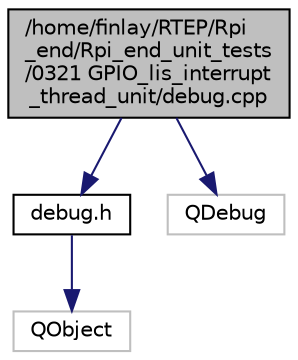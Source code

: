 digraph "/home/finlay/RTEP/Rpi_end/Rpi_end_unit_tests/0321 GPIO_lis_interrupt_thread_unit/debug.cpp"
{
 // LATEX_PDF_SIZE
  edge [fontname="Helvetica",fontsize="10",labelfontname="Helvetica",labelfontsize="10"];
  node [fontname="Helvetica",fontsize="10",shape=record];
  Node1 [label="/home/finlay/RTEP/Rpi\l_end/Rpi_end_unit_tests\l/0321 GPIO_lis_interrupt\l_thread_unit/debug.cpp",height=0.2,width=0.4,color="black", fillcolor="grey75", style="filled", fontcolor="black",tooltip=" "];
  Node1 -> Node2 [color="midnightblue",fontsize="10",style="solid",fontname="Helvetica"];
  Node2 [label="debug.h",height=0.2,width=0.4,color="black", fillcolor="white", style="filled",URL="$debug_8h.html",tooltip=" "];
  Node2 -> Node3 [color="midnightblue",fontsize="10",style="solid",fontname="Helvetica"];
  Node3 [label="QObject",height=0.2,width=0.4,color="grey75", fillcolor="white", style="filled",tooltip=" "];
  Node1 -> Node4 [color="midnightblue",fontsize="10",style="solid",fontname="Helvetica"];
  Node4 [label="QDebug",height=0.2,width=0.4,color="grey75", fillcolor="white", style="filled",tooltip=" "];
}
